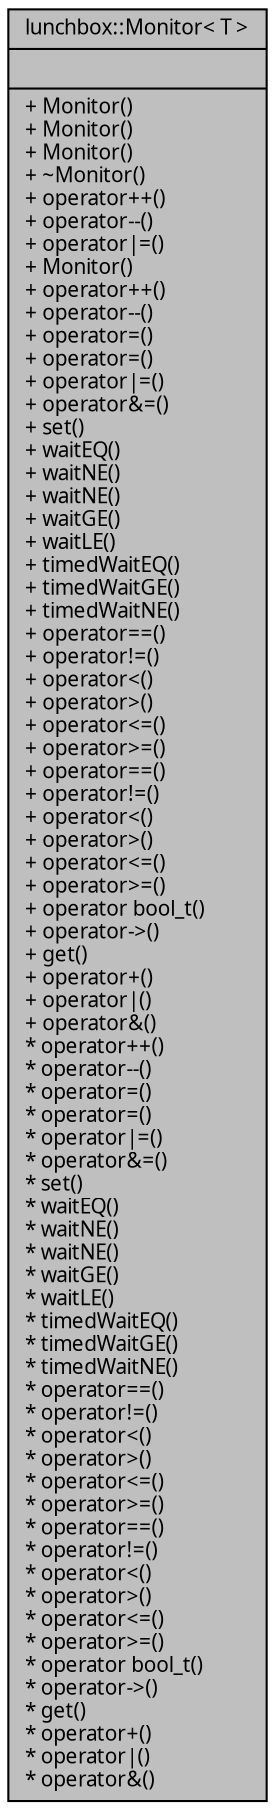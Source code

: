 digraph "lunchbox::Monitor&lt; T &gt;"
{
  edge [fontname="Sans",fontsize="10",labelfontname="Sans",labelfontsize="10"];
  node [fontname="Sans",fontsize="10",shape=record];
  Node1 [label="{lunchbox::Monitor\< T \>\n||+ Monitor()\l+ Monitor()\l+ Monitor()\l+ ~Monitor()\l+ operator++()\l+ operator--()\l+ operator\|=()\l+ Monitor()\l+ operator++()\l+ operator--()\l+ operator=()\l+ operator=()\l+ operator\|=()\l+ operator&=()\l+ set()\l+ waitEQ()\l+ waitNE()\l+ waitNE()\l+ waitGE()\l+ waitLE()\l+ timedWaitEQ()\l+ timedWaitGE()\l+ timedWaitNE()\l+ operator==()\l+ operator!=()\l+ operator\<()\l+ operator\>()\l+ operator\<=()\l+ operator\>=()\l+ operator==()\l+ operator!=()\l+ operator\<()\l+ operator\>()\l+ operator\<=()\l+ operator\>=()\l+ operator bool_t()\l+ operator-\>()\l+ get()\l+ operator+()\l+ operator\|()\l+ operator&()\l* operator++()\l* operator--()\l* operator=()\l* operator=()\l* operator\|=()\l* operator&=()\l* set()\l* waitEQ()\l* waitNE()\l* waitNE()\l* waitGE()\l* waitLE()\l* timedWaitEQ()\l* timedWaitGE()\l* timedWaitNE()\l* operator==()\l* operator!=()\l* operator\<()\l* operator\>()\l* operator\<=()\l* operator\>=()\l* operator==()\l* operator!=()\l* operator\<()\l* operator\>()\l* operator\<=()\l* operator\>=()\l* operator bool_t()\l* operator-\>()\l* get()\l* operator+()\l* operator\|()\l* operator&()\l}",height=0.2,width=0.4,color="black", fillcolor="grey75", style="filled" fontcolor="black"];
}
